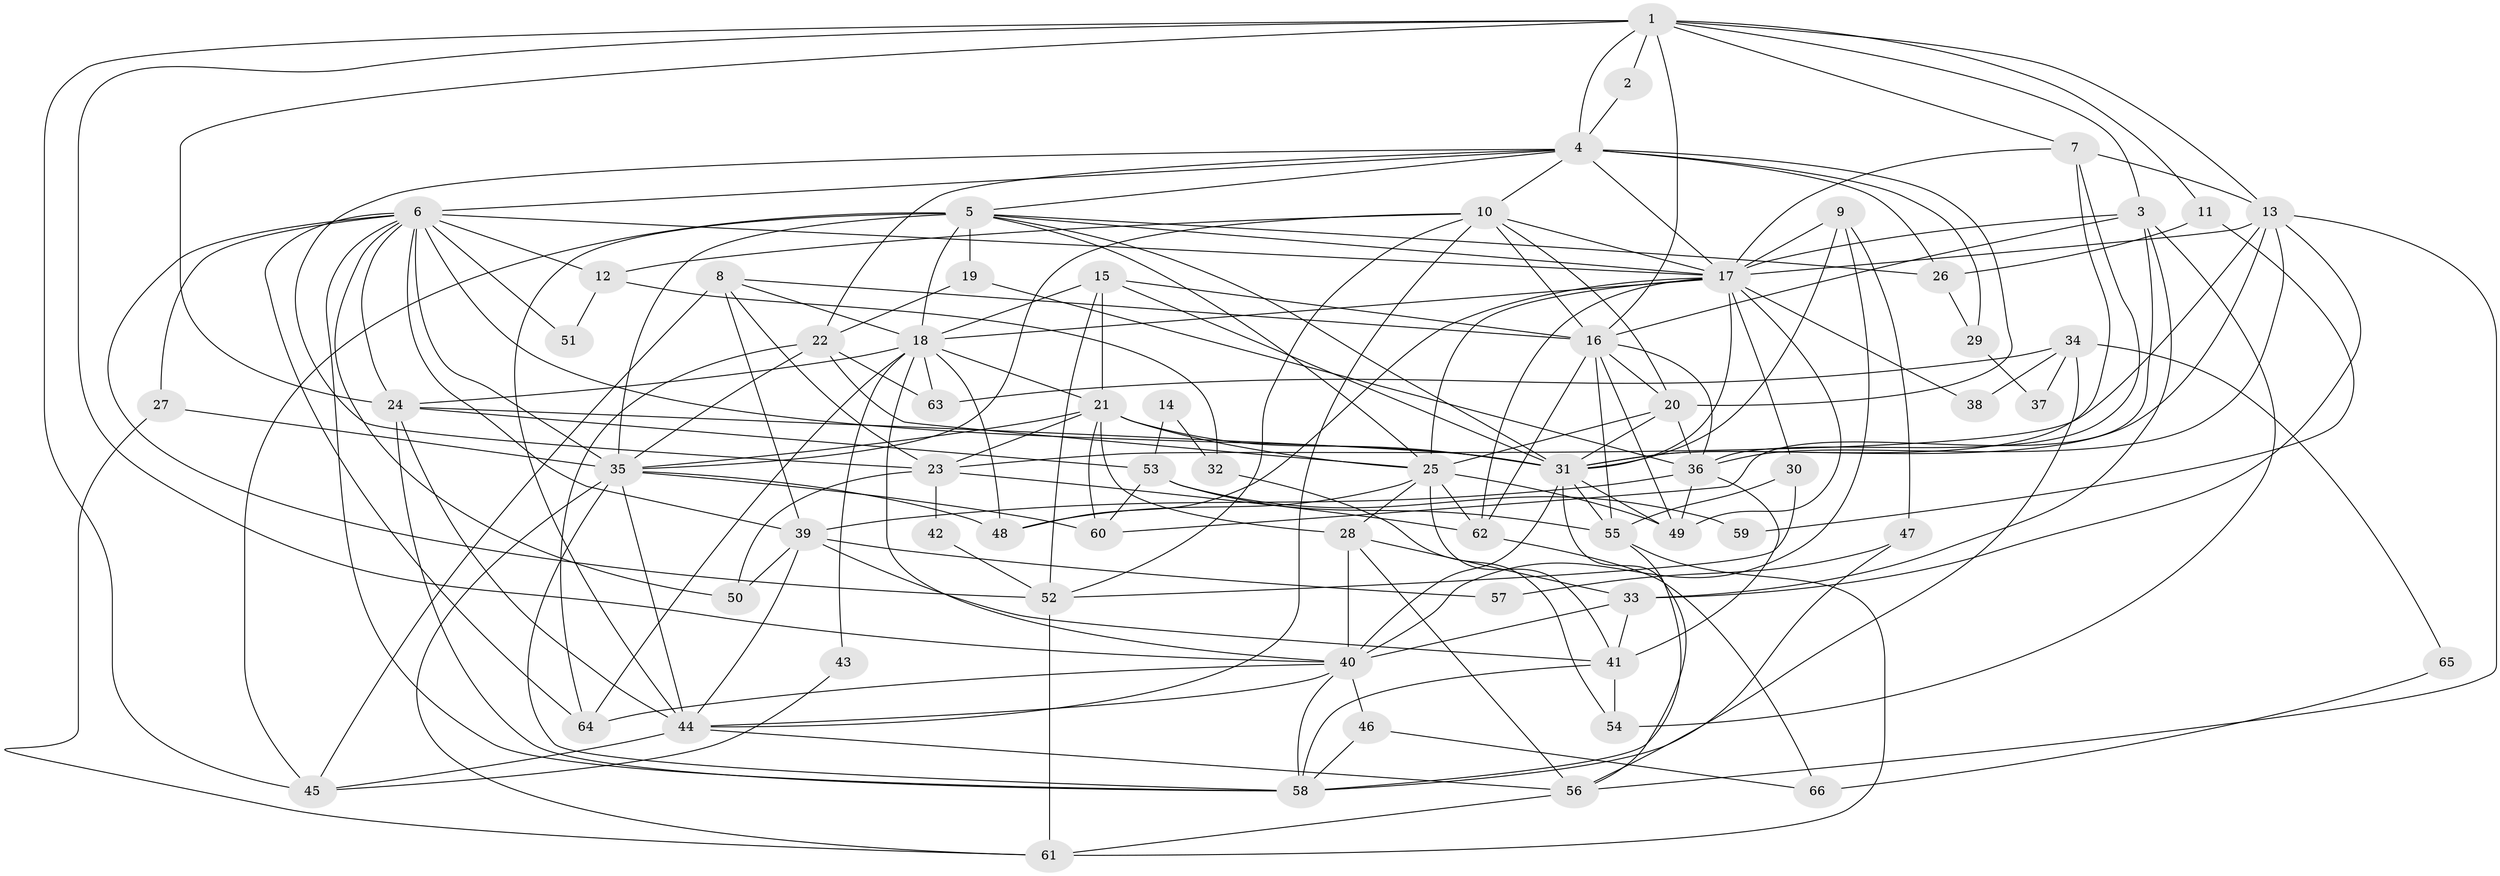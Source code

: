 // original degree distribution, {4: 0.2803030303030303, 2: 0.13636363636363635, 7: 0.06060606060606061, 3: 0.25, 5: 0.20454545454545456, 6: 0.06818181818181818}
// Generated by graph-tools (version 1.1) at 2025/36/03/09/25 02:36:13]
// undirected, 66 vertices, 186 edges
graph export_dot {
graph [start="1"]
  node [color=gray90,style=filled];
  1;
  2;
  3;
  4;
  5;
  6;
  7;
  8;
  9;
  10;
  11;
  12;
  13;
  14;
  15;
  16;
  17;
  18;
  19;
  20;
  21;
  22;
  23;
  24;
  25;
  26;
  27;
  28;
  29;
  30;
  31;
  32;
  33;
  34;
  35;
  36;
  37;
  38;
  39;
  40;
  41;
  42;
  43;
  44;
  45;
  46;
  47;
  48;
  49;
  50;
  51;
  52;
  53;
  54;
  55;
  56;
  57;
  58;
  59;
  60;
  61;
  62;
  63;
  64;
  65;
  66;
  1 -- 2 [weight=1.0];
  1 -- 3 [weight=1.0];
  1 -- 4 [weight=2.0];
  1 -- 7 [weight=1.0];
  1 -- 11 [weight=1.0];
  1 -- 13 [weight=2.0];
  1 -- 16 [weight=1.0];
  1 -- 24 [weight=1.0];
  1 -- 40 [weight=1.0];
  1 -- 45 [weight=1.0];
  2 -- 4 [weight=1.0];
  3 -- 16 [weight=2.0];
  3 -- 17 [weight=1.0];
  3 -- 33 [weight=1.0];
  3 -- 54 [weight=1.0];
  3 -- 60 [weight=1.0];
  4 -- 5 [weight=1.0];
  4 -- 6 [weight=1.0];
  4 -- 10 [weight=1.0];
  4 -- 17 [weight=2.0];
  4 -- 20 [weight=1.0];
  4 -- 22 [weight=1.0];
  4 -- 23 [weight=1.0];
  4 -- 26 [weight=1.0];
  4 -- 29 [weight=1.0];
  5 -- 17 [weight=1.0];
  5 -- 18 [weight=1.0];
  5 -- 19 [weight=1.0];
  5 -- 25 [weight=1.0];
  5 -- 26 [weight=1.0];
  5 -- 31 [weight=1.0];
  5 -- 35 [weight=1.0];
  5 -- 44 [weight=2.0];
  5 -- 45 [weight=1.0];
  6 -- 12 [weight=3.0];
  6 -- 17 [weight=1.0];
  6 -- 24 [weight=1.0];
  6 -- 27 [weight=1.0];
  6 -- 31 [weight=1.0];
  6 -- 35 [weight=1.0];
  6 -- 39 [weight=1.0];
  6 -- 50 [weight=1.0];
  6 -- 51 [weight=1.0];
  6 -- 52 [weight=1.0];
  6 -- 58 [weight=1.0];
  6 -- 64 [weight=1.0];
  7 -- 13 [weight=2.0];
  7 -- 17 [weight=1.0];
  7 -- 31 [weight=1.0];
  7 -- 36 [weight=1.0];
  8 -- 16 [weight=1.0];
  8 -- 18 [weight=1.0];
  8 -- 23 [weight=1.0];
  8 -- 39 [weight=1.0];
  8 -- 45 [weight=1.0];
  9 -- 17 [weight=1.0];
  9 -- 31 [weight=1.0];
  9 -- 40 [weight=1.0];
  9 -- 47 [weight=1.0];
  10 -- 12 [weight=1.0];
  10 -- 16 [weight=1.0];
  10 -- 17 [weight=1.0];
  10 -- 20 [weight=1.0];
  10 -- 35 [weight=1.0];
  10 -- 44 [weight=1.0];
  10 -- 52 [weight=1.0];
  11 -- 26 [weight=1.0];
  11 -- 59 [weight=1.0];
  12 -- 32 [weight=1.0];
  12 -- 51 [weight=1.0];
  13 -- 17 [weight=1.0];
  13 -- 23 [weight=1.0];
  13 -- 31 [weight=1.0];
  13 -- 33 [weight=1.0];
  13 -- 36 [weight=1.0];
  13 -- 56 [weight=1.0];
  14 -- 32 [weight=1.0];
  14 -- 53 [weight=1.0];
  15 -- 16 [weight=1.0];
  15 -- 18 [weight=1.0];
  15 -- 21 [weight=1.0];
  15 -- 31 [weight=1.0];
  15 -- 52 [weight=1.0];
  16 -- 20 [weight=1.0];
  16 -- 36 [weight=1.0];
  16 -- 49 [weight=1.0];
  16 -- 55 [weight=1.0];
  16 -- 62 [weight=1.0];
  17 -- 18 [weight=1.0];
  17 -- 25 [weight=1.0];
  17 -- 30 [weight=1.0];
  17 -- 31 [weight=1.0];
  17 -- 38 [weight=2.0];
  17 -- 48 [weight=1.0];
  17 -- 49 [weight=1.0];
  17 -- 62 [weight=1.0];
  18 -- 21 [weight=1.0];
  18 -- 24 [weight=1.0];
  18 -- 40 [weight=1.0];
  18 -- 43 [weight=1.0];
  18 -- 48 [weight=1.0];
  18 -- 63 [weight=1.0];
  18 -- 64 [weight=1.0];
  19 -- 22 [weight=1.0];
  19 -- 36 [weight=1.0];
  20 -- 25 [weight=1.0];
  20 -- 31 [weight=3.0];
  20 -- 36 [weight=1.0];
  21 -- 23 [weight=1.0];
  21 -- 25 [weight=1.0];
  21 -- 28 [weight=1.0];
  21 -- 31 [weight=1.0];
  21 -- 35 [weight=1.0];
  21 -- 60 [weight=1.0];
  22 -- 25 [weight=1.0];
  22 -- 35 [weight=1.0];
  22 -- 63 [weight=1.0];
  22 -- 64 [weight=1.0];
  23 -- 42 [weight=1.0];
  23 -- 50 [weight=1.0];
  23 -- 62 [weight=1.0];
  24 -- 31 [weight=1.0];
  24 -- 44 [weight=1.0];
  24 -- 53 [weight=1.0];
  24 -- 58 [weight=1.0];
  25 -- 28 [weight=1.0];
  25 -- 41 [weight=1.0];
  25 -- 48 [weight=1.0];
  25 -- 49 [weight=1.0];
  25 -- 62 [weight=1.0];
  26 -- 29 [weight=1.0];
  27 -- 35 [weight=1.0];
  27 -- 61 [weight=1.0];
  28 -- 33 [weight=1.0];
  28 -- 40 [weight=1.0];
  28 -- 56 [weight=1.0];
  29 -- 37 [weight=1.0];
  30 -- 52 [weight=1.0];
  30 -- 55 [weight=1.0];
  31 -- 40 [weight=1.0];
  31 -- 49 [weight=1.0];
  31 -- 55 [weight=1.0];
  31 -- 56 [weight=1.0];
  32 -- 54 [weight=1.0];
  33 -- 40 [weight=1.0];
  33 -- 41 [weight=1.0];
  34 -- 37 [weight=1.0];
  34 -- 38 [weight=1.0];
  34 -- 56 [weight=1.0];
  34 -- 63 [weight=1.0];
  34 -- 65 [weight=1.0];
  35 -- 44 [weight=1.0];
  35 -- 48 [weight=1.0];
  35 -- 58 [weight=1.0];
  35 -- 60 [weight=2.0];
  35 -- 61 [weight=1.0];
  36 -- 39 [weight=1.0];
  36 -- 41 [weight=2.0];
  36 -- 49 [weight=1.0];
  39 -- 41 [weight=1.0];
  39 -- 44 [weight=1.0];
  39 -- 50 [weight=1.0];
  39 -- 57 [weight=1.0];
  40 -- 44 [weight=1.0];
  40 -- 46 [weight=1.0];
  40 -- 58 [weight=1.0];
  40 -- 64 [weight=1.0];
  41 -- 54 [weight=1.0];
  41 -- 58 [weight=1.0];
  42 -- 52 [weight=1.0];
  43 -- 45 [weight=1.0];
  44 -- 45 [weight=1.0];
  44 -- 56 [weight=1.0];
  46 -- 58 [weight=1.0];
  46 -- 66 [weight=1.0];
  47 -- 57 [weight=1.0];
  47 -- 58 [weight=1.0];
  52 -- 61 [weight=1.0];
  53 -- 55 [weight=1.0];
  53 -- 59 [weight=1.0];
  53 -- 60 [weight=1.0];
  55 -- 58 [weight=1.0];
  55 -- 61 [weight=1.0];
  56 -- 61 [weight=1.0];
  62 -- 66 [weight=1.0];
  65 -- 66 [weight=1.0];
}
